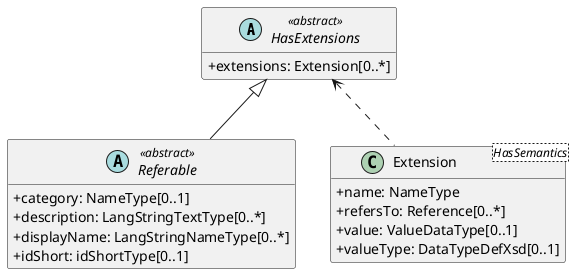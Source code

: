 @startuml
skinparam classAttributeIconSize 0
hide methods

abstract class HasExtensions <<abstract>> {
  +extensions: Extension[0..*] 
}
abstract class Referable <<abstract>> {
  +category: NameType[0..1] 
  +description: LangStringTextType[0..*] 
  +displayName: LangStringNameType[0..*] 
  +idShort: idShortType[0..1] 
}
class Extension<HasSemantics> {
  +name: NameType 
  +refersTo: Reference[0..*] 
  +value: ValueDataType[0..1] 
  +valueType: DataTypeDefXsd[0..1] 
}
HasExtensions <.. Extension
HasExtensions <|-- Referable
@enduml